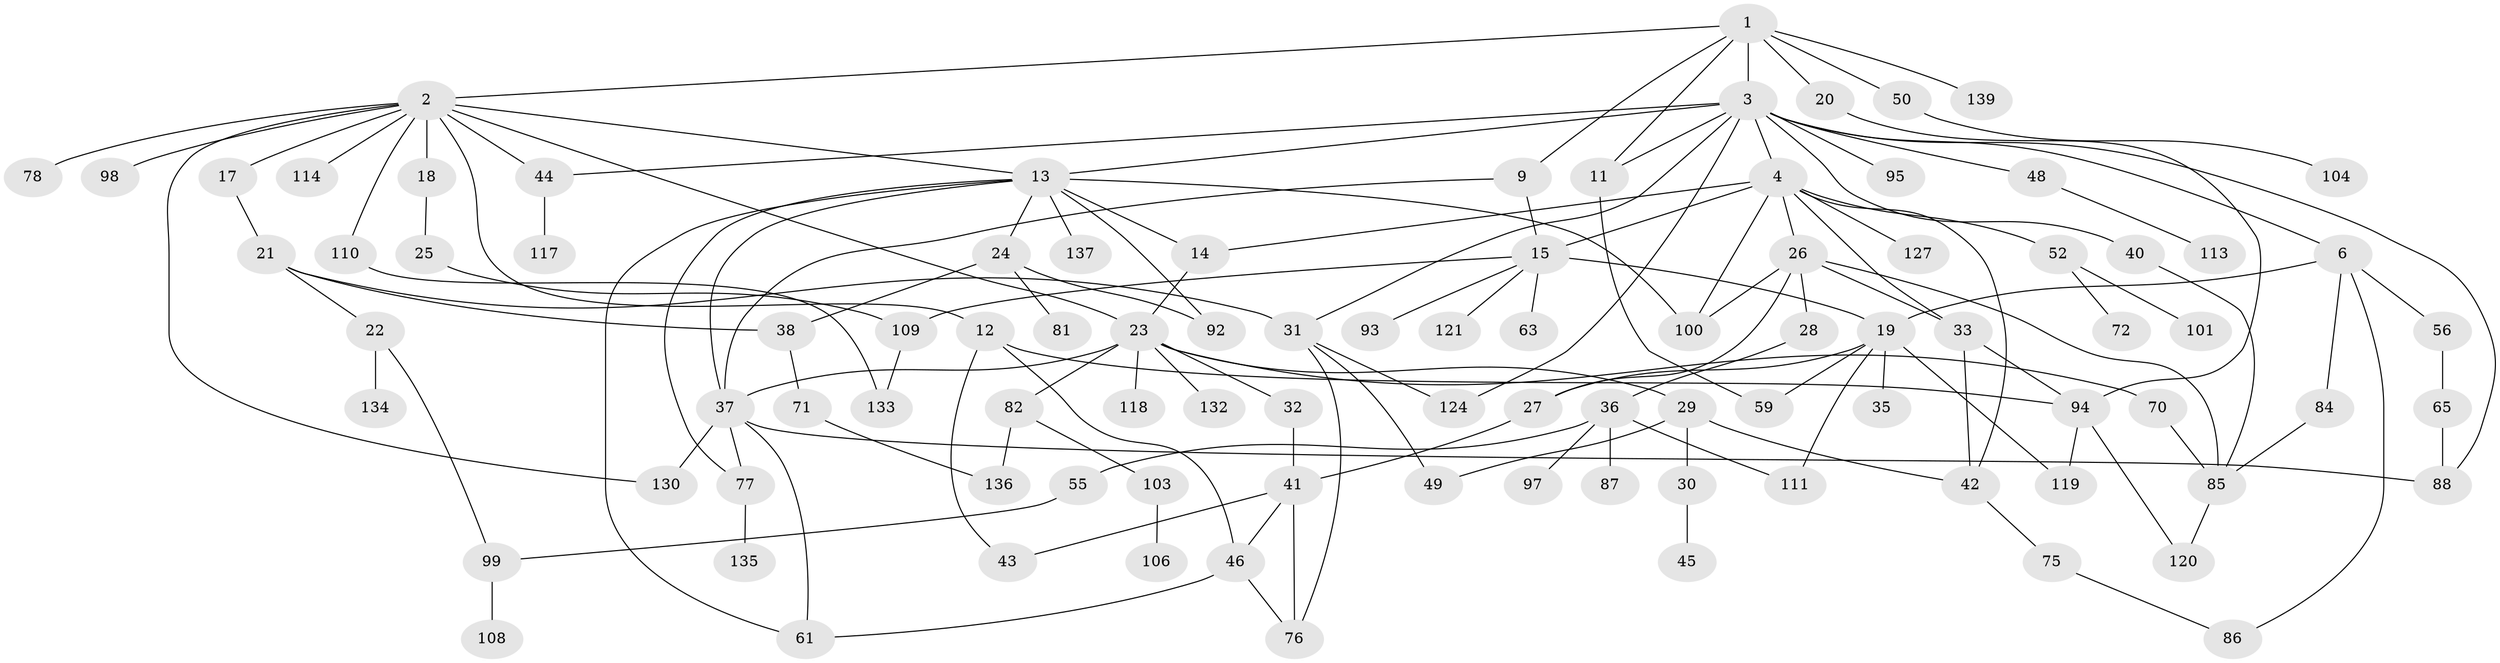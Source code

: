 // Generated by graph-tools (version 1.1) at 2025/23/03/03/25 07:23:32]
// undirected, 96 vertices, 140 edges
graph export_dot {
graph [start="1"]
  node [color=gray90,style=filled];
  1 [super="+60"];
  2 [super="+8"];
  3 [super="+5"];
  4 [super="+7"];
  6 [super="+34"];
  9 [super="+10"];
  11 [super="+16"];
  12 [super="+126"];
  13 [super="+66"];
  14;
  15 [super="+51"];
  17;
  18;
  19 [super="+83"];
  20;
  21;
  22 [super="+79"];
  23 [super="+39"];
  24 [super="+73"];
  25;
  26 [super="+62"];
  27;
  28;
  29;
  30 [super="+64"];
  31 [super="+67"];
  32;
  33;
  35 [super="+112"];
  36 [super="+53"];
  37 [super="+68"];
  38 [super="+102"];
  40 [super="+47"];
  41 [super="+96"];
  42 [super="+80"];
  43 [super="+57"];
  44 [super="+74"];
  45;
  46 [super="+54"];
  48;
  49;
  50 [super="+58"];
  52;
  55 [super="+91"];
  56;
  59 [super="+69"];
  61 [super="+116"];
  63;
  65 [super="+115"];
  70;
  71 [super="+89"];
  72;
  75;
  76;
  77;
  78;
  81;
  82 [super="+125"];
  84;
  85 [super="+138"];
  86;
  87;
  88 [super="+90"];
  92 [super="+123"];
  93;
  94 [super="+105"];
  95;
  97;
  98;
  99 [super="+107"];
  100;
  101;
  103;
  104;
  106;
  108;
  109 [super="+131"];
  110 [super="+129"];
  111;
  113 [super="+122"];
  114;
  117;
  118;
  119;
  120;
  121;
  124 [super="+128"];
  127;
  130;
  132;
  133;
  134;
  135 [super="+140"];
  136;
  137;
  139;
  1 -- 2;
  1 -- 3;
  1 -- 9;
  1 -- 11;
  1 -- 20;
  1 -- 50;
  1 -- 139;
  2 -- 12;
  2 -- 18;
  2 -- 44 [weight=2];
  2 -- 78;
  2 -- 98;
  2 -- 110;
  2 -- 130;
  2 -- 17;
  2 -- 114;
  2 -- 23;
  2 -- 13;
  3 -- 4;
  3 -- 48;
  3 -- 124;
  3 -- 44;
  3 -- 6;
  3 -- 40;
  3 -- 11;
  3 -- 95;
  3 -- 13;
  3 -- 31;
  3 -- 88;
  4 -- 33;
  4 -- 100;
  4 -- 42;
  4 -- 14;
  4 -- 15;
  4 -- 52;
  4 -- 26;
  4 -- 127;
  6 -- 19;
  6 -- 56;
  6 -- 84;
  6 -- 86;
  9 -- 37;
  9 -- 15;
  11 -- 59;
  12 -- 43;
  12 -- 94;
  12 -- 46;
  13 -- 24;
  13 -- 92;
  13 -- 61;
  13 -- 37;
  13 -- 100;
  13 -- 77;
  13 -- 137;
  13 -- 14;
  14 -- 23;
  15 -- 63;
  15 -- 121;
  15 -- 19;
  15 -- 93;
  15 -- 109;
  17 -- 21;
  18 -- 25;
  19 -- 35;
  19 -- 59;
  19 -- 119;
  19 -- 27;
  19 -- 111;
  20 -- 94;
  21 -- 22;
  21 -- 31;
  21 -- 38;
  22 -- 99;
  22 -- 134;
  23 -- 29;
  23 -- 32;
  23 -- 82;
  23 -- 118;
  23 -- 132;
  23 -- 37;
  23 -- 70;
  24 -- 81;
  24 -- 38;
  24 -- 92;
  25 -- 109;
  26 -- 27;
  26 -- 28;
  26 -- 100;
  26 -- 85;
  26 -- 33;
  27 -- 41;
  28 -- 36;
  29 -- 30;
  29 -- 49;
  29 -- 42;
  30 -- 45;
  31 -- 49;
  31 -- 124;
  31 -- 76;
  32 -- 41;
  33 -- 94;
  33 -- 42;
  36 -- 87;
  36 -- 111;
  36 -- 97;
  36 -- 55;
  37 -- 130;
  37 -- 88;
  37 -- 77;
  37 -- 61;
  38 -- 71;
  40 -- 85;
  41 -- 43;
  41 -- 46;
  41 -- 76;
  42 -- 75;
  44 -- 117;
  46 -- 61;
  46 -- 76;
  48 -- 113;
  50 -- 104;
  52 -- 72;
  52 -- 101;
  55 -- 99;
  56 -- 65;
  65 -- 88;
  70 -- 85;
  71 -- 136;
  75 -- 86;
  77 -- 135;
  82 -- 103;
  82 -- 136;
  84 -- 85;
  85 -- 120;
  94 -- 119;
  94 -- 120;
  99 -- 108;
  103 -- 106;
  109 -- 133;
  110 -- 133;
}
